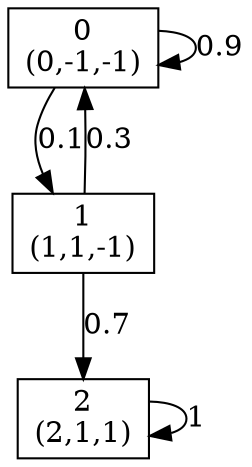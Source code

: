 digraph P {
node [shape=box];
0 -> 0 [ label="0.9" ];
0 -> 1 [ label="0.1" ];
1 -> 0 [ label="0.3" ];
1 -> 2 [ label="0.7" ];
2 -> 2 [ label="1" ];
0 [label="0\n(0,-1,-1)"];
1 [label="1\n(1,1,-1)"];
2 [label="2\n(2,1,1)"];
}
